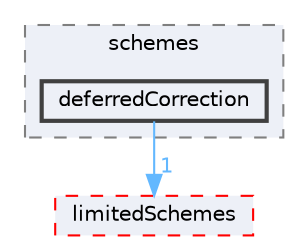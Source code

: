 digraph "src/finiteVolume/interpolation/surfaceInterpolation/schemes/deferredCorrection"
{
 // LATEX_PDF_SIZE
  bgcolor="transparent";
  edge [fontname=Helvetica,fontsize=10,labelfontname=Helvetica,labelfontsize=10];
  node [fontname=Helvetica,fontsize=10,shape=box,height=0.2,width=0.4];
  compound=true
  subgraph clusterdir_deb7d71175aa940c147966c547ebcb7e {
    graph [ bgcolor="#edf0f7", pencolor="grey50", label="schemes", fontname=Helvetica,fontsize=10 style="filled,dashed", URL="dir_deb7d71175aa940c147966c547ebcb7e.html",tooltip=""]
  dir_022afba2d88f88b858db9008033d40be [label="deferredCorrection", fillcolor="#edf0f7", color="grey25", style="filled,bold", URL="dir_022afba2d88f88b858db9008033d40be.html",tooltip=""];
  }
  dir_3b094e1ce2b3f641da0071aec2c4e694 [label="limitedSchemes", fillcolor="#edf0f7", color="red", style="filled,dashed", URL="dir_3b094e1ce2b3f641da0071aec2c4e694.html",tooltip=""];
  dir_022afba2d88f88b858db9008033d40be->dir_3b094e1ce2b3f641da0071aec2c4e694 [headlabel="1", labeldistance=1.5 headhref="dir_000835_002165.html" href="dir_000835_002165.html" color="steelblue1" fontcolor="steelblue1"];
}

